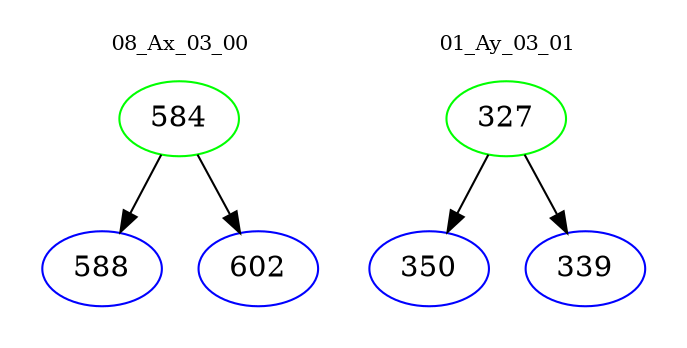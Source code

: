 digraph{
subgraph cluster_0 {
color = white
label = "08_Ax_03_00";
fontsize=10;
T0_584 [label="584", color="green"]
T0_584 -> T0_588 [color="black"]
T0_588 [label="588", color="blue"]
T0_584 -> T0_602 [color="black"]
T0_602 [label="602", color="blue"]
}
subgraph cluster_1 {
color = white
label = "01_Ay_03_01";
fontsize=10;
T1_327 [label="327", color="green"]
T1_327 -> T1_350 [color="black"]
T1_350 [label="350", color="blue"]
T1_327 -> T1_339 [color="black"]
T1_339 [label="339", color="blue"]
}
}
